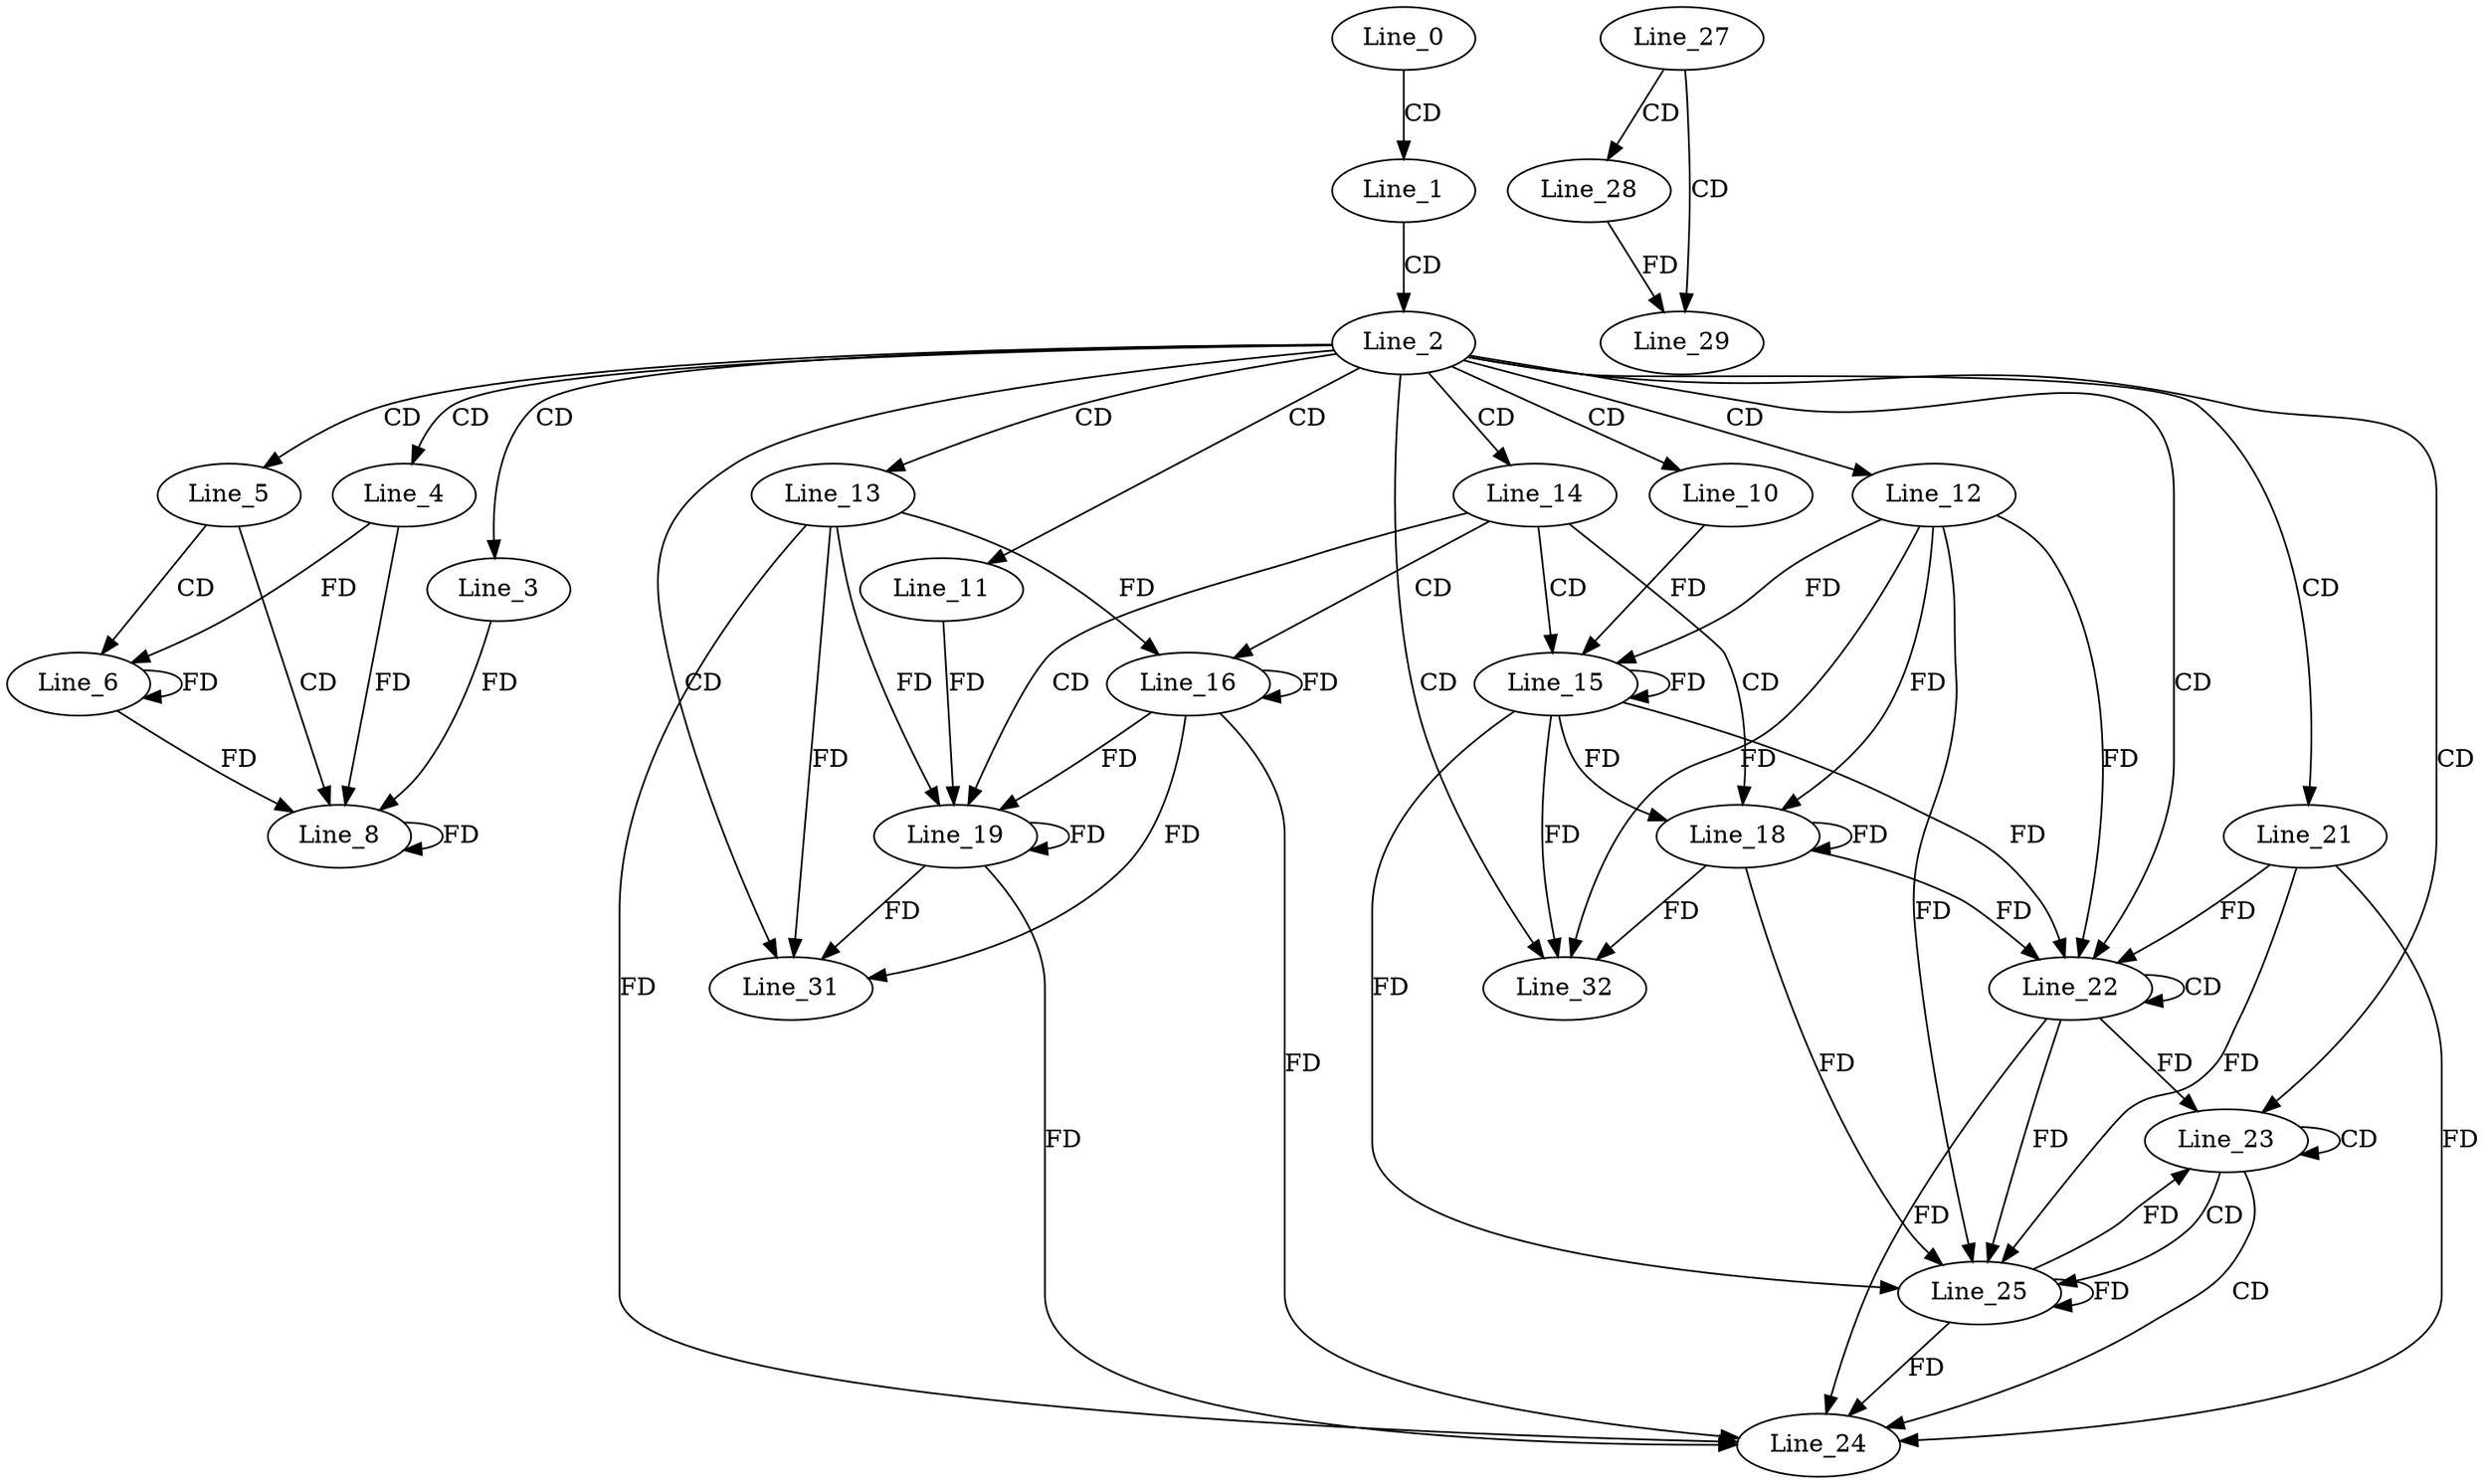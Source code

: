 digraph G {
  Line_0;
  Line_1;
  Line_2;
  Line_3;
  Line_4;
  Line_5;
  Line_6;
  Line_8;
  Line_10;
  Line_11;
  Line_12;
  Line_13;
  Line_14;
  Line_15;
  Line_16;
  Line_18;
  Line_19;
  Line_21;
  Line_21;
  Line_22;
  Line_22;
  Line_23;
  Line_24;
  Line_25;
  Line_25;
  Line_27;
  Line_28;
  Line_29;
  Line_31;
  Line_32;
  Line_0 -> Line_1 [ label="CD" ];
  Line_1 -> Line_2 [ label="CD" ];
  Line_2 -> Line_3 [ label="CD" ];
  Line_2 -> Line_4 [ label="CD" ];
  Line_2 -> Line_5 [ label="CD" ];
  Line_5 -> Line_6 [ label="CD" ];
  Line_4 -> Line_6 [ label="FD" ];
  Line_6 -> Line_6 [ label="FD" ];
  Line_5 -> Line_8 [ label="CD" ];
  Line_4 -> Line_8 [ label="FD" ];
  Line_6 -> Line_8 [ label="FD" ];
  Line_8 -> Line_8 [ label="FD" ];
  Line_3 -> Line_8 [ label="FD" ];
  Line_2 -> Line_10 [ label="CD" ];
  Line_2 -> Line_11 [ label="CD" ];
  Line_2 -> Line_12 [ label="CD" ];
  Line_2 -> Line_13 [ label="CD" ];
  Line_2 -> Line_14 [ label="CD" ];
  Line_14 -> Line_15 [ label="CD" ];
  Line_12 -> Line_15 [ label="FD" ];
  Line_15 -> Line_15 [ label="FD" ];
  Line_10 -> Line_15 [ label="FD" ];
  Line_14 -> Line_16 [ label="CD" ];
  Line_13 -> Line_16 [ label="FD" ];
  Line_16 -> Line_16 [ label="FD" ];
  Line_14 -> Line_18 [ label="CD" ];
  Line_12 -> Line_18 [ label="FD" ];
  Line_15 -> Line_18 [ label="FD" ];
  Line_18 -> Line_18 [ label="FD" ];
  Line_14 -> Line_19 [ label="CD" ];
  Line_13 -> Line_19 [ label="FD" ];
  Line_16 -> Line_19 [ label="FD" ];
  Line_19 -> Line_19 [ label="FD" ];
  Line_11 -> Line_19 [ label="FD" ];
  Line_2 -> Line_21 [ label="CD" ];
  Line_2 -> Line_22 [ label="CD" ];
  Line_22 -> Line_22 [ label="CD" ];
  Line_12 -> Line_22 [ label="FD" ];
  Line_15 -> Line_22 [ label="FD" ];
  Line_18 -> Line_22 [ label="FD" ];
  Line_21 -> Line_22 [ label="FD" ];
  Line_2 -> Line_23 [ label="CD" ];
  Line_23 -> Line_23 [ label="CD" ];
  Line_22 -> Line_23 [ label="FD" ];
  Line_23 -> Line_24 [ label="CD" ];
  Line_13 -> Line_24 [ label="FD" ];
  Line_16 -> Line_24 [ label="FD" ];
  Line_19 -> Line_24 [ label="FD" ];
  Line_21 -> Line_24 [ label="FD" ];
  Line_22 -> Line_24 [ label="FD" ];
  Line_23 -> Line_25 [ label="CD" ];
  Line_25 -> Line_25 [ label="FD" ];
  Line_22 -> Line_25 [ label="FD" ];
  Line_12 -> Line_25 [ label="FD" ];
  Line_15 -> Line_25 [ label="FD" ];
  Line_18 -> Line_25 [ label="FD" ];
  Line_21 -> Line_25 [ label="FD" ];
  Line_27 -> Line_28 [ label="CD" ];
  Line_27 -> Line_29 [ label="CD" ];
  Line_28 -> Line_29 [ label="FD" ];
  Line_2 -> Line_31 [ label="CD" ];
  Line_13 -> Line_31 [ label="FD" ];
  Line_16 -> Line_31 [ label="FD" ];
  Line_19 -> Line_31 [ label="FD" ];
  Line_2 -> Line_32 [ label="CD" ];
  Line_12 -> Line_32 [ label="FD" ];
  Line_15 -> Line_32 [ label="FD" ];
  Line_18 -> Line_32 [ label="FD" ];
  Line_25 -> Line_23 [ label="FD" ];
  Line_25 -> Line_24 [ label="FD" ];
}
